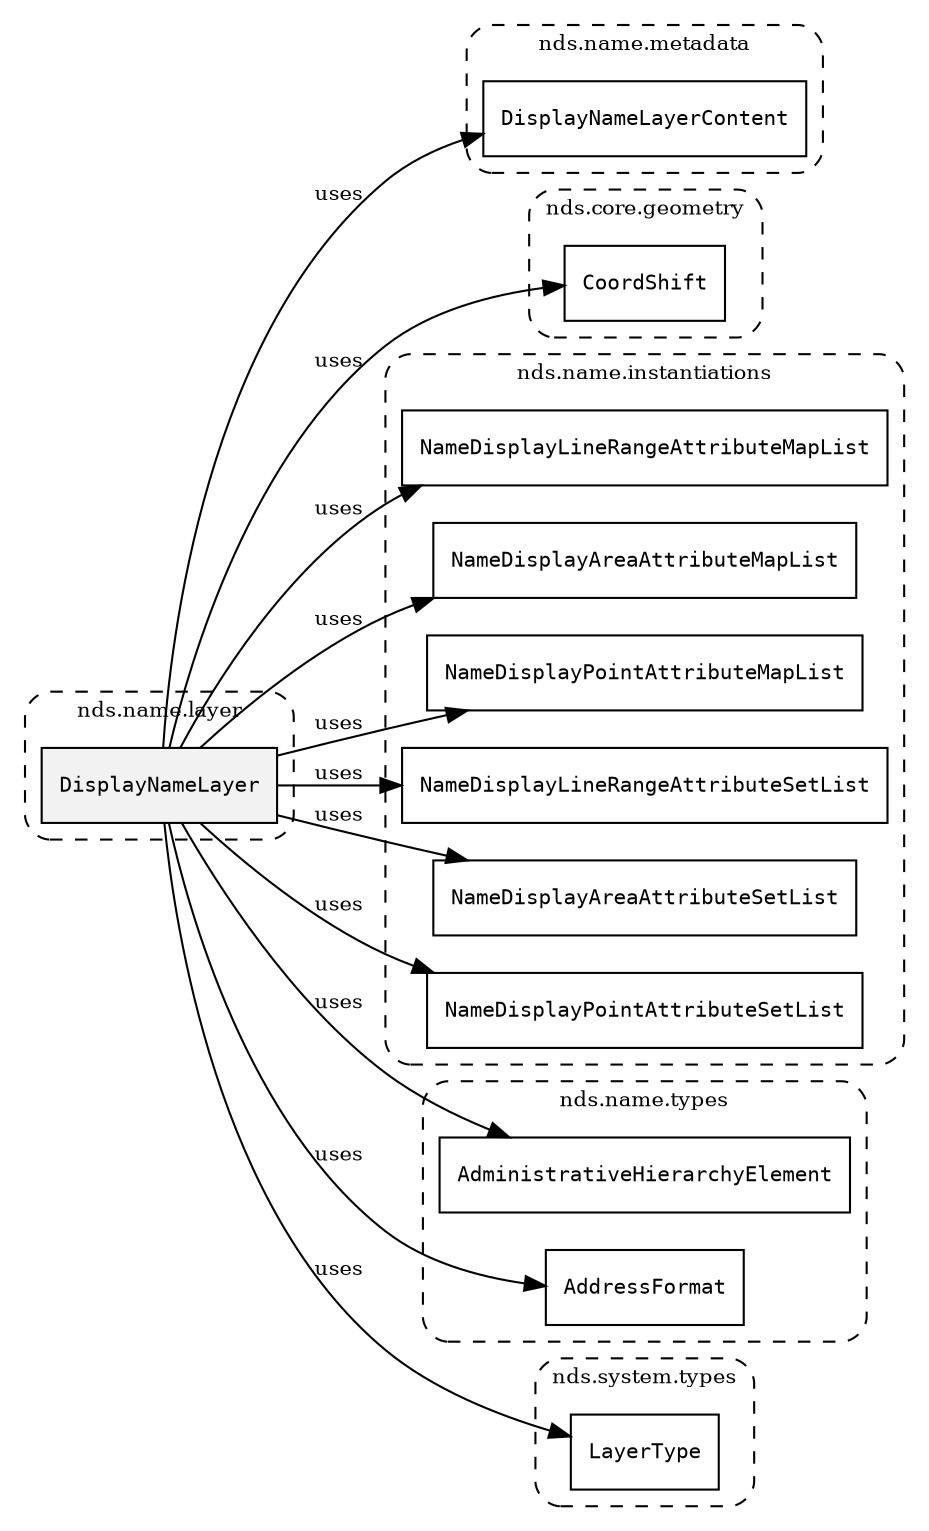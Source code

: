 /**
 * This dot file creates symbol collaboration diagram for DisplayNameLayer.
 */
digraph ZSERIO
{
    node [shape=box, fontsize=10];
    rankdir="LR";
    fontsize=10;
    tooltip="DisplayNameLayer collaboration diagram";

    subgraph "cluster_nds.name.layer"
    {
        style="dashed, rounded";
        label="nds.name.layer";
        tooltip="Package nds.name.layer";
        href="../../../content/packages/nds.name.layer.html#Package-nds-name-layer";
        target="_parent";

        "DisplayNameLayer" [style="filled", fillcolor="#0000000D", target="_parent", label=<<font face="monospace"><table align="center" border="0" cellspacing="0" cellpadding="0"><tr><td href="../../../content/packages/nds.name.layer.html#Structure-DisplayNameLayer" title="Structure defined in nds.name.layer">DisplayNameLayer</td></tr></table></font>>];
    }

    subgraph "cluster_nds.name.metadata"
    {
        style="dashed, rounded";
        label="nds.name.metadata";
        tooltip="Package nds.name.metadata";
        href="../../../content/packages/nds.name.metadata.html#Package-nds-name-metadata";
        target="_parent";

        "DisplayNameLayerContent" [target="_parent", label=<<font face="monospace"><table align="center" border="0" cellspacing="0" cellpadding="0"><tr><td href="../../../content/packages/nds.name.metadata.html#Bitmask-DisplayNameLayerContent" title="Bitmask defined in nds.name.metadata">DisplayNameLayerContent</td></tr></table></font>>];
    }

    subgraph "cluster_nds.core.geometry"
    {
        style="dashed, rounded";
        label="nds.core.geometry";
        tooltip="Package nds.core.geometry";
        href="../../../content/packages/nds.core.geometry.html#Package-nds-core-geometry";
        target="_parent";

        "CoordShift" [target="_parent", label=<<font face="monospace"><table align="center" border="0" cellspacing="0" cellpadding="0"><tr><td href="../../../content/packages/nds.core.geometry.html#Subtype-CoordShift" title="Subtype defined in nds.core.geometry">CoordShift</td></tr></table></font>>];
    }

    subgraph "cluster_nds.name.instantiations"
    {
        style="dashed, rounded";
        label="nds.name.instantiations";
        tooltip="Package nds.name.instantiations";
        href="../../../content/packages/nds.name.instantiations.html#Package-nds-name-instantiations";
        target="_parent";

        "NameDisplayLineRangeAttributeMapList" [target="_parent", label=<<font face="monospace"><table align="center" border="0" cellspacing="0" cellpadding="0"><tr><td href="../../../content/packages/nds.name.instantiations.html#InstantiateType-NameDisplayLineRangeAttributeMapList" title="InstantiateType defined in nds.name.instantiations">NameDisplayLineRangeAttributeMapList</td></tr></table></font>>];
        "NameDisplayAreaAttributeMapList" [target="_parent", label=<<font face="monospace"><table align="center" border="0" cellspacing="0" cellpadding="0"><tr><td href="../../../content/packages/nds.name.instantiations.html#InstantiateType-NameDisplayAreaAttributeMapList" title="InstantiateType defined in nds.name.instantiations">NameDisplayAreaAttributeMapList</td></tr></table></font>>];
        "NameDisplayPointAttributeMapList" [target="_parent", label=<<font face="monospace"><table align="center" border="0" cellspacing="0" cellpadding="0"><tr><td href="../../../content/packages/nds.name.instantiations.html#InstantiateType-NameDisplayPointAttributeMapList" title="InstantiateType defined in nds.name.instantiations">NameDisplayPointAttributeMapList</td></tr></table></font>>];
        "NameDisplayLineRangeAttributeSetList" [target="_parent", label=<<font face="monospace"><table align="center" border="0" cellspacing="0" cellpadding="0"><tr><td href="../../../content/packages/nds.name.instantiations.html#InstantiateType-NameDisplayLineRangeAttributeSetList" title="InstantiateType defined in nds.name.instantiations">NameDisplayLineRangeAttributeSetList</td></tr></table></font>>];
        "NameDisplayAreaAttributeSetList" [target="_parent", label=<<font face="monospace"><table align="center" border="0" cellspacing="0" cellpadding="0"><tr><td href="../../../content/packages/nds.name.instantiations.html#InstantiateType-NameDisplayAreaAttributeSetList" title="InstantiateType defined in nds.name.instantiations">NameDisplayAreaAttributeSetList</td></tr></table></font>>];
        "NameDisplayPointAttributeSetList" [target="_parent", label=<<font face="monospace"><table align="center" border="0" cellspacing="0" cellpadding="0"><tr><td href="../../../content/packages/nds.name.instantiations.html#InstantiateType-NameDisplayPointAttributeSetList" title="InstantiateType defined in nds.name.instantiations">NameDisplayPointAttributeSetList</td></tr></table></font>>];
    }

    subgraph "cluster_nds.name.types"
    {
        style="dashed, rounded";
        label="nds.name.types";
        tooltip="Package nds.name.types";
        href="../../../content/packages/nds.name.types.html#Package-nds-name-types";
        target="_parent";

        "AdministrativeHierarchyElement" [target="_parent", label=<<font face="monospace"><table align="center" border="0" cellspacing="0" cellpadding="0"><tr><td href="../../../content/packages/nds.name.types.html#Structure-AdministrativeHierarchyElement" title="Structure defined in nds.name.types">AdministrativeHierarchyElement</td></tr></table></font>>];
        "AddressFormat" [target="_parent", label=<<font face="monospace"><table align="center" border="0" cellspacing="0" cellpadding="0"><tr><td href="../../../content/packages/nds.name.types.html#Structure-AddressFormat" title="Structure defined in nds.name.types">AddressFormat</td></tr></table></font>>];
    }

    subgraph "cluster_nds.system.types"
    {
        style="dashed, rounded";
        label="nds.system.types";
        tooltip="Package nds.system.types";
        href="../../../content/packages/nds.system.types.html#Package-nds-system-types";
        target="_parent";

        "LayerType" [target="_parent", label=<<font face="monospace"><table align="center" border="0" cellspacing="0" cellpadding="0"><tr><td href="../../../content/packages/nds.system.types.html#Enum-LayerType" title="Enum defined in nds.system.types">LayerType</td></tr></table></font>>];
    }

    "DisplayNameLayer" -> "DisplayNameLayerContent" [label="uses", fontsize=10];
    "DisplayNameLayer" -> "CoordShift" [label="uses", fontsize=10];
    "DisplayNameLayer" -> "NameDisplayLineRangeAttributeMapList" [label="uses", fontsize=10];
    "DisplayNameLayer" -> "NameDisplayAreaAttributeMapList" [label="uses", fontsize=10];
    "DisplayNameLayer" -> "NameDisplayPointAttributeMapList" [label="uses", fontsize=10];
    "DisplayNameLayer" -> "NameDisplayLineRangeAttributeSetList" [label="uses", fontsize=10];
    "DisplayNameLayer" -> "NameDisplayAreaAttributeSetList" [label="uses", fontsize=10];
    "DisplayNameLayer" -> "NameDisplayPointAttributeSetList" [label="uses", fontsize=10];
    "DisplayNameLayer" -> "AdministrativeHierarchyElement" [label="uses", fontsize=10];
    "DisplayNameLayer" -> "AddressFormat" [label="uses", fontsize=10];
    "DisplayNameLayer" -> "LayerType" [label="uses", fontsize=10];
}
